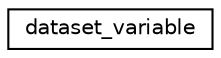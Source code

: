digraph G
{
  edge [fontname="Helvetica",fontsize="10",labelfontname="Helvetica",labelfontsize="10"];
  node [fontname="Helvetica",fontsize="10",shape=record];
  rankdir="LR";
  Node1 [label="dataset_variable",height=0.2,width=0.4,color="black", fillcolor="white", style="filled",URL="$structdataset__variable.html"];
}
